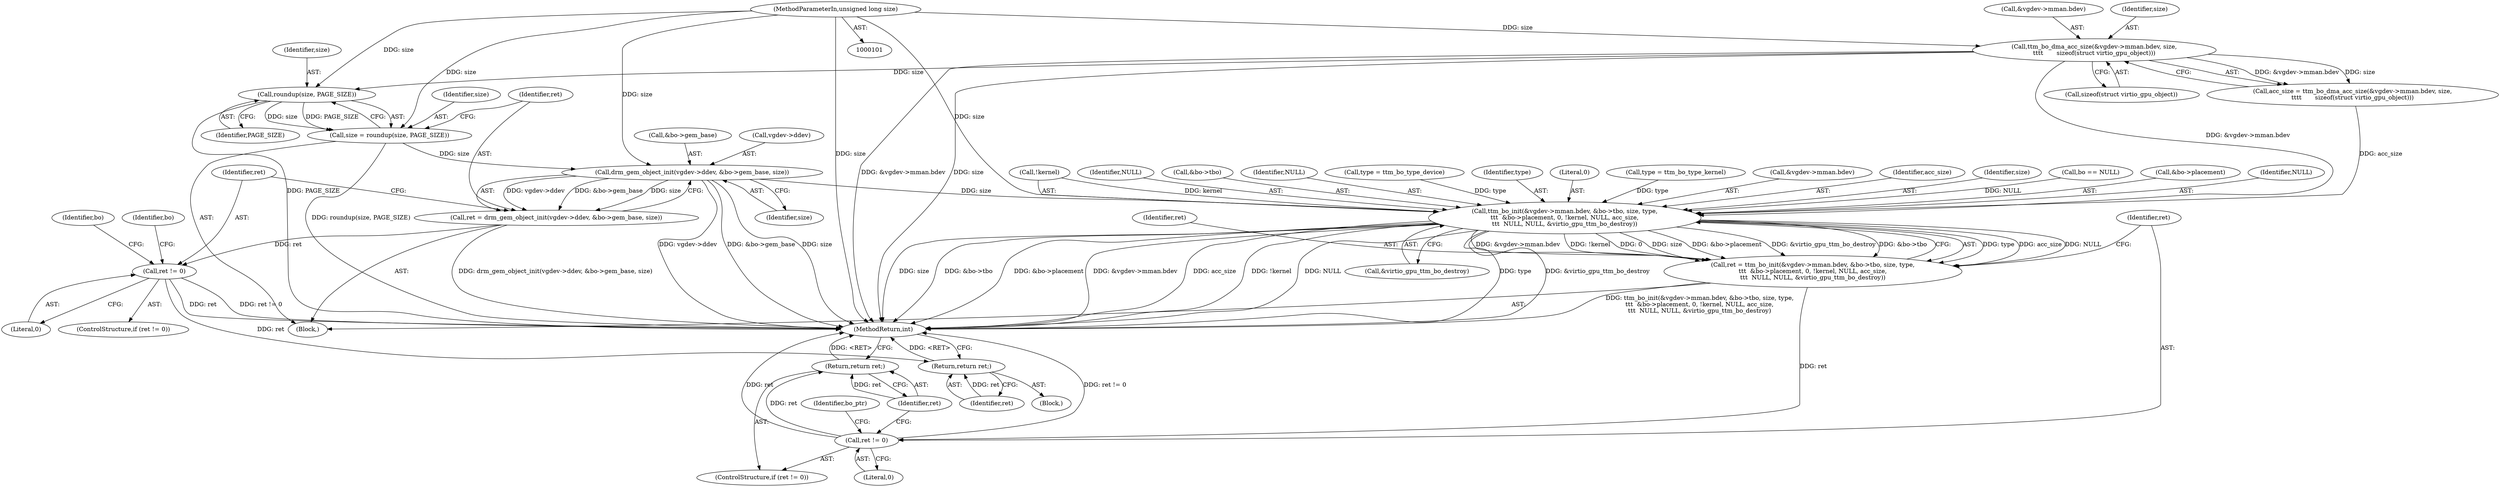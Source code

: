 digraph "0_linux_385aee965b4e4c36551c362a334378d2985b722a@pointer" {
"1000157" [label="(Call,drm_gem_object_init(vgdev->ddev, &bo->gem_base, size))"];
"1000150" [label="(Call,size = roundup(size, PAGE_SIZE))"];
"1000152" [label="(Call,roundup(size, PAGE_SIZE))"];
"1000127" [label="(Call,ttm_bo_dma_acc_size(&vgdev->mman.bdev, size,\n\t\t\t\t       sizeof(struct virtio_gpu_object)))"];
"1000103" [label="(MethodParameterIn,unsigned long size)"];
"1000155" [label="(Call,ret = drm_gem_object_init(vgdev->ddev, &bo->gem_base, size))"];
"1000167" [label="(Call,ret != 0)"];
"1000173" [label="(Return,return ret;)"];
"1000185" [label="(Call,ttm_bo_init(&vgdev->mman.bdev, &bo->tbo, size, type,\n\t\t\t  &bo->placement, 0, !kernel, NULL, acc_size,\n\t\t\t  NULL, NULL, &virtio_gpu_ttm_bo_destroy))"];
"1000183" [label="(Call,ret = ttm_bo_init(&vgdev->mman.bdev, &bo->tbo, size, type,\n\t\t\t  &bo->placement, 0, !kernel, NULL, acc_size,\n\t\t\t  NULL, NULL, &virtio_gpu_ttm_bo_destroy))"];
"1000212" [label="(Call,ret != 0)"];
"1000215" [label="(Return,return ret;)"];
"1000157" [label="(Call,drm_gem_object_init(vgdev->ddev, &bo->gem_base, size))"];
"1000114" [label="(Call,type = ttm_bo_type_kernel)"];
"1000169" [label="(Literal,0)"];
"1000134" [label="(Identifier,size)"];
"1000166" [label="(ControlStructure,if (ret != 0))"];
"1000186" [label="(Call,&vgdev->mman.bdev)"];
"1000184" [label="(Identifier,ret)"];
"1000151" [label="(Identifier,size)"];
"1000167" [label="(Call,ret != 0)"];
"1000213" [label="(Identifier,ret)"];
"1000172" [label="(Identifier,bo)"];
"1000214" [label="(Literal,0)"];
"1000125" [label="(Call,acc_size = ttm_bo_dma_acc_size(&vgdev->mman.bdev, size,\n\t\t\t\t       sizeof(struct virtio_gpu_object)))"];
"1000219" [label="(Identifier,bo_ptr)"];
"1000216" [label="(Identifier,ret)"];
"1000107" [label="(Block,)"];
"1000165" [label="(Identifier,size)"];
"1000206" [label="(Identifier,acc_size)"];
"1000174" [label="(Identifier,ret)"];
"1000161" [label="(Call,&bo->gem_base)"];
"1000215" [label="(Return,return ret;)"];
"1000127" [label="(Call,ttm_bo_dma_acc_size(&vgdev->mman.bdev, size,\n\t\t\t\t       sizeof(struct virtio_gpu_object)))"];
"1000177" [label="(Identifier,bo)"];
"1000196" [label="(Identifier,size)"];
"1000144" [label="(Call,bo == NULL)"];
"1000212" [label="(Call,ret != 0)"];
"1000209" [label="(Call,&virtio_gpu_ttm_bo_destroy)"];
"1000198" [label="(Call,&bo->placement)"];
"1000103" [label="(MethodParameterIn,unsigned long size)"];
"1000207" [label="(Identifier,NULL)"];
"1000152" [label="(Call,roundup(size, PAGE_SIZE))"];
"1000156" [label="(Identifier,ret)"];
"1000185" [label="(Call,ttm_bo_init(&vgdev->mman.bdev, &bo->tbo, size, type,\n\t\t\t  &bo->placement, 0, !kernel, NULL, acc_size,\n\t\t\t  NULL, NULL, &virtio_gpu_ttm_bo_destroy))"];
"1000203" [label="(Call,!kernel)"];
"1000170" [label="(Block,)"];
"1000208" [label="(Identifier,NULL)"];
"1000150" [label="(Call,size = roundup(size, PAGE_SIZE))"];
"1000173" [label="(Return,return ret;)"];
"1000192" [label="(Call,&bo->tbo)"];
"1000205" [label="(Identifier,NULL)"];
"1000118" [label="(Call,type = ttm_bo_type_device)"];
"1000158" [label="(Call,vgdev->ddev)"];
"1000197" [label="(Identifier,type)"];
"1000135" [label="(Call,sizeof(struct virtio_gpu_object))"];
"1000202" [label="(Literal,0)"];
"1000153" [label="(Identifier,size)"];
"1000168" [label="(Identifier,ret)"];
"1000223" [label="(MethodReturn,int)"];
"1000155" [label="(Call,ret = drm_gem_object_init(vgdev->ddev, &bo->gem_base, size))"];
"1000183" [label="(Call,ret = ttm_bo_init(&vgdev->mman.bdev, &bo->tbo, size, type,\n\t\t\t  &bo->placement, 0, !kernel, NULL, acc_size,\n\t\t\t  NULL, NULL, &virtio_gpu_ttm_bo_destroy))"];
"1000211" [label="(ControlStructure,if (ret != 0))"];
"1000154" [label="(Identifier,PAGE_SIZE)"];
"1000128" [label="(Call,&vgdev->mman.bdev)"];
"1000157" -> "1000155"  [label="AST: "];
"1000157" -> "1000165"  [label="CFG: "];
"1000158" -> "1000157"  [label="AST: "];
"1000161" -> "1000157"  [label="AST: "];
"1000165" -> "1000157"  [label="AST: "];
"1000155" -> "1000157"  [label="CFG: "];
"1000157" -> "1000223"  [label="DDG: vgdev->ddev"];
"1000157" -> "1000223"  [label="DDG: &bo->gem_base"];
"1000157" -> "1000223"  [label="DDG: size"];
"1000157" -> "1000155"  [label="DDG: vgdev->ddev"];
"1000157" -> "1000155"  [label="DDG: &bo->gem_base"];
"1000157" -> "1000155"  [label="DDG: size"];
"1000150" -> "1000157"  [label="DDG: size"];
"1000103" -> "1000157"  [label="DDG: size"];
"1000157" -> "1000185"  [label="DDG: size"];
"1000150" -> "1000107"  [label="AST: "];
"1000150" -> "1000152"  [label="CFG: "];
"1000151" -> "1000150"  [label="AST: "];
"1000152" -> "1000150"  [label="AST: "];
"1000156" -> "1000150"  [label="CFG: "];
"1000150" -> "1000223"  [label="DDG: roundup(size, PAGE_SIZE)"];
"1000152" -> "1000150"  [label="DDG: size"];
"1000152" -> "1000150"  [label="DDG: PAGE_SIZE"];
"1000103" -> "1000150"  [label="DDG: size"];
"1000152" -> "1000154"  [label="CFG: "];
"1000153" -> "1000152"  [label="AST: "];
"1000154" -> "1000152"  [label="AST: "];
"1000152" -> "1000223"  [label="DDG: PAGE_SIZE"];
"1000127" -> "1000152"  [label="DDG: size"];
"1000103" -> "1000152"  [label="DDG: size"];
"1000127" -> "1000125"  [label="AST: "];
"1000127" -> "1000135"  [label="CFG: "];
"1000128" -> "1000127"  [label="AST: "];
"1000134" -> "1000127"  [label="AST: "];
"1000135" -> "1000127"  [label="AST: "];
"1000125" -> "1000127"  [label="CFG: "];
"1000127" -> "1000223"  [label="DDG: &vgdev->mman.bdev"];
"1000127" -> "1000223"  [label="DDG: size"];
"1000127" -> "1000125"  [label="DDG: &vgdev->mman.bdev"];
"1000127" -> "1000125"  [label="DDG: size"];
"1000103" -> "1000127"  [label="DDG: size"];
"1000127" -> "1000185"  [label="DDG: &vgdev->mman.bdev"];
"1000103" -> "1000101"  [label="AST: "];
"1000103" -> "1000223"  [label="DDG: size"];
"1000103" -> "1000185"  [label="DDG: size"];
"1000155" -> "1000107"  [label="AST: "];
"1000156" -> "1000155"  [label="AST: "];
"1000168" -> "1000155"  [label="CFG: "];
"1000155" -> "1000223"  [label="DDG: drm_gem_object_init(vgdev->ddev, &bo->gem_base, size)"];
"1000155" -> "1000167"  [label="DDG: ret"];
"1000167" -> "1000166"  [label="AST: "];
"1000167" -> "1000169"  [label="CFG: "];
"1000168" -> "1000167"  [label="AST: "];
"1000169" -> "1000167"  [label="AST: "];
"1000172" -> "1000167"  [label="CFG: "];
"1000177" -> "1000167"  [label="CFG: "];
"1000167" -> "1000223"  [label="DDG: ret"];
"1000167" -> "1000223"  [label="DDG: ret != 0"];
"1000167" -> "1000173"  [label="DDG: ret"];
"1000173" -> "1000170"  [label="AST: "];
"1000173" -> "1000174"  [label="CFG: "];
"1000174" -> "1000173"  [label="AST: "];
"1000223" -> "1000173"  [label="CFG: "];
"1000173" -> "1000223"  [label="DDG: <RET>"];
"1000174" -> "1000173"  [label="DDG: ret"];
"1000185" -> "1000183"  [label="AST: "];
"1000185" -> "1000209"  [label="CFG: "];
"1000186" -> "1000185"  [label="AST: "];
"1000192" -> "1000185"  [label="AST: "];
"1000196" -> "1000185"  [label="AST: "];
"1000197" -> "1000185"  [label="AST: "];
"1000198" -> "1000185"  [label="AST: "];
"1000202" -> "1000185"  [label="AST: "];
"1000203" -> "1000185"  [label="AST: "];
"1000205" -> "1000185"  [label="AST: "];
"1000206" -> "1000185"  [label="AST: "];
"1000207" -> "1000185"  [label="AST: "];
"1000208" -> "1000185"  [label="AST: "];
"1000209" -> "1000185"  [label="AST: "];
"1000183" -> "1000185"  [label="CFG: "];
"1000185" -> "1000223"  [label="DDG: &virtio_gpu_ttm_bo_destroy"];
"1000185" -> "1000223"  [label="DDG: type"];
"1000185" -> "1000223"  [label="DDG: &vgdev->mman.bdev"];
"1000185" -> "1000223"  [label="DDG: acc_size"];
"1000185" -> "1000223"  [label="DDG: !kernel"];
"1000185" -> "1000223"  [label="DDG: NULL"];
"1000185" -> "1000223"  [label="DDG: size"];
"1000185" -> "1000223"  [label="DDG: &bo->tbo"];
"1000185" -> "1000223"  [label="DDG: &bo->placement"];
"1000185" -> "1000183"  [label="DDG: type"];
"1000185" -> "1000183"  [label="DDG: acc_size"];
"1000185" -> "1000183"  [label="DDG: NULL"];
"1000185" -> "1000183"  [label="DDG: &vgdev->mman.bdev"];
"1000185" -> "1000183"  [label="DDG: !kernel"];
"1000185" -> "1000183"  [label="DDG: 0"];
"1000185" -> "1000183"  [label="DDG: size"];
"1000185" -> "1000183"  [label="DDG: &bo->placement"];
"1000185" -> "1000183"  [label="DDG: &virtio_gpu_ttm_bo_destroy"];
"1000185" -> "1000183"  [label="DDG: &bo->tbo"];
"1000114" -> "1000185"  [label="DDG: type"];
"1000118" -> "1000185"  [label="DDG: type"];
"1000203" -> "1000185"  [label="DDG: kernel"];
"1000144" -> "1000185"  [label="DDG: NULL"];
"1000125" -> "1000185"  [label="DDG: acc_size"];
"1000183" -> "1000107"  [label="AST: "];
"1000184" -> "1000183"  [label="AST: "];
"1000213" -> "1000183"  [label="CFG: "];
"1000183" -> "1000223"  [label="DDG: ttm_bo_init(&vgdev->mman.bdev, &bo->tbo, size, type,\n\t\t\t  &bo->placement, 0, !kernel, NULL, acc_size,\n\t\t\t  NULL, NULL, &virtio_gpu_ttm_bo_destroy)"];
"1000183" -> "1000212"  [label="DDG: ret"];
"1000212" -> "1000211"  [label="AST: "];
"1000212" -> "1000214"  [label="CFG: "];
"1000213" -> "1000212"  [label="AST: "];
"1000214" -> "1000212"  [label="AST: "];
"1000216" -> "1000212"  [label="CFG: "];
"1000219" -> "1000212"  [label="CFG: "];
"1000212" -> "1000223"  [label="DDG: ret != 0"];
"1000212" -> "1000223"  [label="DDG: ret"];
"1000212" -> "1000215"  [label="DDG: ret"];
"1000215" -> "1000211"  [label="AST: "];
"1000215" -> "1000216"  [label="CFG: "];
"1000216" -> "1000215"  [label="AST: "];
"1000223" -> "1000215"  [label="CFG: "];
"1000215" -> "1000223"  [label="DDG: <RET>"];
"1000216" -> "1000215"  [label="DDG: ret"];
}
